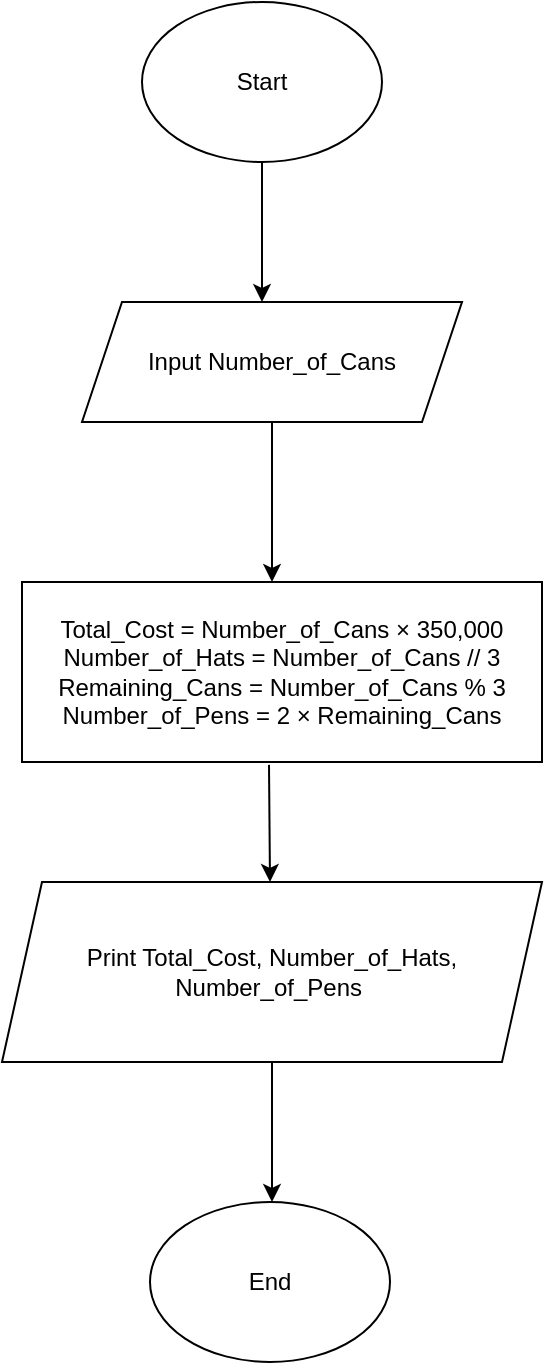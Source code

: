 <mxfile version="24.7.17">
  <diagram name="Trang-1" id="bDVv1e3oTfBdYUgQ_pnl">
    <mxGraphModel dx="1050" dy="603" grid="1" gridSize="10" guides="1" tooltips="1" connect="1" arrows="1" fold="1" page="1" pageScale="1" pageWidth="827" pageHeight="1169" math="0" shadow="0">
      <root>
        <mxCell id="0" />
        <mxCell id="1" parent="0" />
        <mxCell id="vlDtOK5C-TWZ5yuRX0Ac-1" value="Start" style="ellipse;whiteSpace=wrap;html=1;" vertex="1" parent="1">
          <mxGeometry x="340" width="120" height="80" as="geometry" />
        </mxCell>
        <mxCell id="vlDtOK5C-TWZ5yuRX0Ac-2" value="" style="endArrow=classic;html=1;rounded=0;exitX=0.5;exitY=1;exitDx=0;exitDy=0;" edge="1" parent="1" source="vlDtOK5C-TWZ5yuRX0Ac-1">
          <mxGeometry width="50" height="50" relative="1" as="geometry">
            <mxPoint x="440" y="160" as="sourcePoint" />
            <mxPoint x="400" y="150" as="targetPoint" />
          </mxGeometry>
        </mxCell>
        <mxCell id="vlDtOK5C-TWZ5yuRX0Ac-3" value="Input Number_of_Cans" style="shape=parallelogram;perimeter=parallelogramPerimeter;whiteSpace=wrap;html=1;fixedSize=1;" vertex="1" parent="1">
          <mxGeometry x="310" y="150" width="190" height="60" as="geometry" />
        </mxCell>
        <mxCell id="vlDtOK5C-TWZ5yuRX0Ac-4" value="" style="endArrow=classic;html=1;rounded=0;exitX=0.5;exitY=1;exitDx=0;exitDy=0;" edge="1" parent="1" source="vlDtOK5C-TWZ5yuRX0Ac-3">
          <mxGeometry width="50" height="50" relative="1" as="geometry">
            <mxPoint x="420" y="310" as="sourcePoint" />
            <mxPoint x="405" y="290" as="targetPoint" />
          </mxGeometry>
        </mxCell>
        <mxCell id="vlDtOK5C-TWZ5yuRX0Ac-5" value="Total_Cost = Number_of_Cans × 350,000&lt;div&gt;Number_of_Hats = Number_of_Cans // 3&lt;br&gt;&lt;/div&gt;&lt;div&gt;Remaining_Cans = Number_of_Cans % 3&lt;br&gt;&lt;/div&gt;&lt;div&gt;Number_of_Pens = 2 × Remaining_Cans&lt;br&gt;&lt;/div&gt;" style="rounded=0;whiteSpace=wrap;html=1;" vertex="1" parent="1">
          <mxGeometry x="280" y="290" width="260" height="90" as="geometry" />
        </mxCell>
        <mxCell id="vlDtOK5C-TWZ5yuRX0Ac-7" value="" style="endArrow=classic;html=1;rounded=0;exitX=0.475;exitY=1.016;exitDx=0;exitDy=0;exitPerimeter=0;" edge="1" parent="1" source="vlDtOK5C-TWZ5yuRX0Ac-5">
          <mxGeometry width="50" height="50" relative="1" as="geometry">
            <mxPoint x="410" y="460" as="sourcePoint" />
            <mxPoint x="404" y="440" as="targetPoint" />
          </mxGeometry>
        </mxCell>
        <mxCell id="vlDtOK5C-TWZ5yuRX0Ac-8" value="Print Total_Cost, Number_of_Hats, Number_of_Pens&amp;nbsp;" style="shape=parallelogram;perimeter=parallelogramPerimeter;whiteSpace=wrap;html=1;fixedSize=1;" vertex="1" parent="1">
          <mxGeometry x="270" y="440" width="270" height="90" as="geometry" />
        </mxCell>
        <mxCell id="vlDtOK5C-TWZ5yuRX0Ac-9" value="" style="endArrow=classic;html=1;rounded=0;exitX=0.5;exitY=1;exitDx=0;exitDy=0;" edge="1" parent="1" source="vlDtOK5C-TWZ5yuRX0Ac-8">
          <mxGeometry width="50" height="50" relative="1" as="geometry">
            <mxPoint x="430" y="640" as="sourcePoint" />
            <mxPoint x="405" y="600" as="targetPoint" />
          </mxGeometry>
        </mxCell>
        <mxCell id="vlDtOK5C-TWZ5yuRX0Ac-10" value="End" style="ellipse;whiteSpace=wrap;html=1;" vertex="1" parent="1">
          <mxGeometry x="344" y="600" width="120" height="80" as="geometry" />
        </mxCell>
      </root>
    </mxGraphModel>
  </diagram>
</mxfile>
